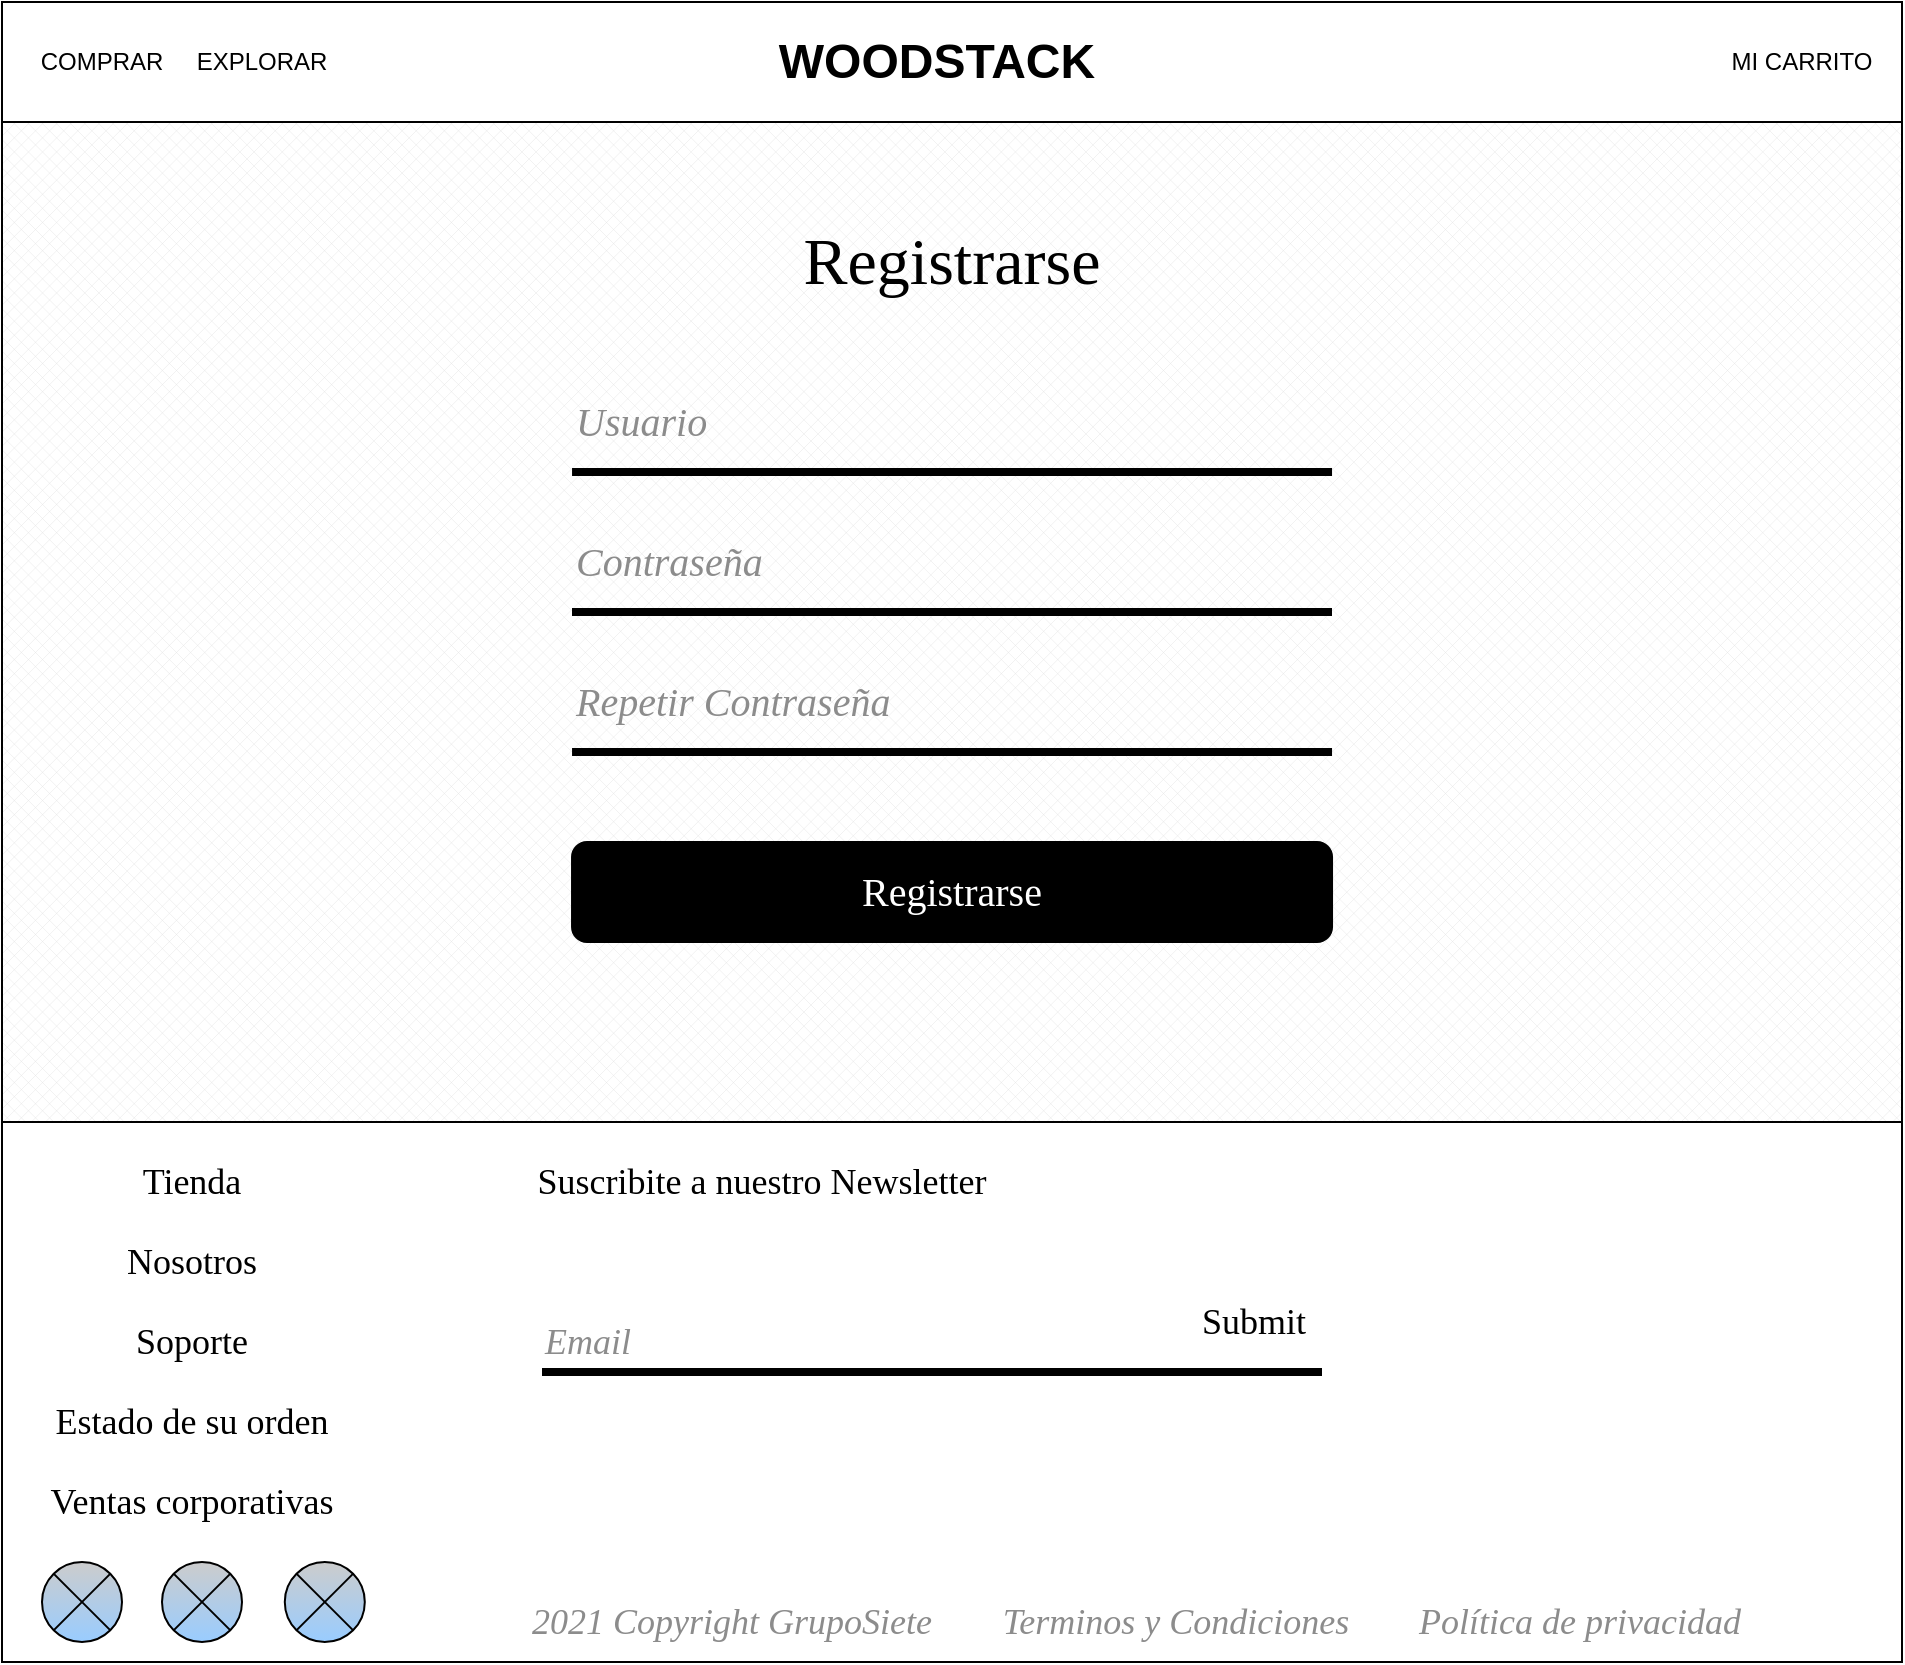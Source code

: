 <mxfile version="15.0.6" type="device"><diagram id="USe4JFsGSa7sNYRFQ6wo" name="Page-1"><mxGraphModel dx="2297" dy="672" grid="1" gridSize="10" guides="1" tooltips="1" connect="1" arrows="1" fold="1" page="1" pageScale="1" pageWidth="850" pageHeight="1100" math="0" shadow="0"><root><mxCell id="0"/><mxCell id="1" parent="0"/><mxCell id="Z_aT51mVQ_p7hwiLcuFR-1" value="" style="rounded=0;whiteSpace=wrap;html=1;" parent="1" vertex="1"><mxGeometry x="-100" width="950" height="60" as="geometry"/></mxCell><mxCell id="Z_aT51mVQ_p7hwiLcuFR-2" value="MI CARRITO&lt;br&gt;" style="text;html=1;strokeColor=none;fillColor=none;align=center;verticalAlign=middle;whiteSpace=wrap;rounded=0;" parent="1" vertex="1"><mxGeometry x="760" y="20" width="80" height="20" as="geometry"/></mxCell><mxCell id="Z_aT51mVQ_p7hwiLcuFR-3" value="&lt;h1&gt;WOODSTACK&lt;/h1&gt;" style="text;html=1;strokeColor=none;fillColor=none;align=center;verticalAlign=middle;whiteSpace=wrap;rounded=0;" parent="1" vertex="1"><mxGeometry x="280" y="15" width="175" height="30" as="geometry"/></mxCell><mxCell id="Z_aT51mVQ_p7hwiLcuFR-4" value="COMPRAR" style="text;html=1;strokeColor=none;fillColor=none;align=center;verticalAlign=middle;whiteSpace=wrap;rounded=0;" parent="1" vertex="1"><mxGeometry x="-90" y="20" width="80" height="20" as="geometry"/></mxCell><mxCell id="Z_aT51mVQ_p7hwiLcuFR-5" value="EXPLORAR" style="text;html=1;strokeColor=none;fillColor=none;align=center;verticalAlign=middle;whiteSpace=wrap;rounded=0;" parent="1" vertex="1"><mxGeometry x="-10" y="20" width="80" height="20" as="geometry"/></mxCell><mxCell id="Z_aT51mVQ_p7hwiLcuFR-12" value="" style="verticalLabelPosition=bottom;verticalAlign=top;html=1;shape=mxgraph.basic.patternFillRect;fillStyle=diagGrid;step=5;fillStrokeWidth=0.2;fillStrokeColor=#dddddd;" parent="1" vertex="1"><mxGeometry x="-100" y="60" width="950" height="500" as="geometry"/></mxCell><mxCell id="Z_aT51mVQ_p7hwiLcuFR-13" value="Registrarse" style="text;strokeColor=none;fillColor=none;html=1;fontSize=33;fontStyle=0;verticalAlign=middle;align=center;fontFamily=Lucida Console;whiteSpace=wrap;" parent="1" vertex="1"><mxGeometry x="185.02" y="110" width="380" height="40" as="geometry"/></mxCell><mxCell id="Z_aT51mVQ_p7hwiLcuFR-68" value="" style="rounded=0;whiteSpace=wrap;html=1;" parent="1" vertex="1"><mxGeometry x="-100" y="560" width="950" height="270" as="geometry"/></mxCell><mxCell id="Z_aT51mVQ_p7hwiLcuFR-69" value="Tienda" style="text;html=1;strokeColor=none;fillColor=none;align=center;verticalAlign=middle;whiteSpace=wrap;rounded=0;fontSize=18;fontFamily=Lucida Console;" parent="1" vertex="1"><mxGeometry x="-100" y="570" width="190" height="40" as="geometry"/></mxCell><mxCell id="Z_aT51mVQ_p7hwiLcuFR-70" value="Nosotros" style="text;html=1;strokeColor=none;fillColor=none;align=center;verticalAlign=middle;whiteSpace=wrap;rounded=0;fontSize=18;fontFamily=Lucida Console;" parent="1" vertex="1"><mxGeometry x="-100" y="610" width="190" height="40" as="geometry"/></mxCell><mxCell id="Z_aT51mVQ_p7hwiLcuFR-71" value="Soporte" style="text;html=1;strokeColor=none;fillColor=none;align=center;verticalAlign=middle;whiteSpace=wrap;rounded=0;fontSize=18;fontFamily=Lucida Console;" parent="1" vertex="1"><mxGeometry x="-100" y="650" width="190" height="40" as="geometry"/></mxCell><mxCell id="Z_aT51mVQ_p7hwiLcuFR-72" value="Estado de su orden" style="text;html=1;strokeColor=none;fillColor=none;align=center;verticalAlign=middle;whiteSpace=wrap;rounded=0;fontSize=18;fontFamily=Lucida Console;" parent="1" vertex="1"><mxGeometry x="-100" y="690" width="190" height="40" as="geometry"/></mxCell><mxCell id="Z_aT51mVQ_p7hwiLcuFR-73" value="Ventas corporativas" style="text;html=1;strokeColor=none;fillColor=none;align=center;verticalAlign=middle;whiteSpace=wrap;rounded=0;fontSize=18;fontFamily=Lucida Console;" parent="1" vertex="1"><mxGeometry x="-100" y="730" width="190" height="40" as="geometry"/></mxCell><mxCell id="Z_aT51mVQ_p7hwiLcuFR-74" value="" style="shape=sumEllipse;perimeter=ellipsePerimeter;whiteSpace=wrap;html=1;backgroundOutline=1;shadow=0;fontFamily=Lucida Console;fontSize=18;fontColor=#8A8A8A;fillColor=#CCCCCC;gradientColor=#99CCFF;align=left;" parent="1" vertex="1"><mxGeometry x="-80" y="780" width="40" height="40" as="geometry"/></mxCell><mxCell id="Z_aT51mVQ_p7hwiLcuFR-75" value="" style="shape=sumEllipse;perimeter=ellipsePerimeter;whiteSpace=wrap;html=1;backgroundOutline=1;shadow=0;fontFamily=Lucida Console;fontSize=18;fontColor=#8A8A8A;fillColor=#CCCCCC;gradientColor=#99CCFF;align=left;" parent="1" vertex="1"><mxGeometry x="-20" y="780" width="40" height="40" as="geometry"/></mxCell><mxCell id="Z_aT51mVQ_p7hwiLcuFR-76" value="" style="shape=sumEllipse;perimeter=ellipsePerimeter;whiteSpace=wrap;html=1;backgroundOutline=1;shadow=0;fontFamily=Lucida Console;fontSize=18;fontColor=#8A8A8A;fillColor=#CCCCCC;gradientColor=#99CCFF;align=left;" parent="1" vertex="1"><mxGeometry x="41.4" y="780" width="40" height="40" as="geometry"/></mxCell><mxCell id="Z_aT51mVQ_p7hwiLcuFR-77" value="Suscribite a nuestro Newsletter" style="text;html=1;strokeColor=none;fillColor=none;align=center;verticalAlign=middle;whiteSpace=wrap;rounded=0;fontSize=18;fontFamily=Lucida Console;" parent="1" vertex="1"><mxGeometry x="150" y="570" width="260" height="40" as="geometry"/></mxCell><mxCell id="Z_aT51mVQ_p7hwiLcuFR-79" value="" style="line;strokeWidth=4;html=1;perimeter=backbonePerimeter;points=[];outlineConnect=0;shadow=0;fontFamily=Lucida Console;fontSize=18;fontColor=#8A8A8A;fillColor=#CCCCCC;gradientColor=#99CCFF;align=left;" parent="1" vertex="1"><mxGeometry x="170" y="680" width="390" height="10" as="geometry"/></mxCell><mxCell id="Z_aT51mVQ_p7hwiLcuFR-81" value="Submit" style="text;html=1;strokeColor=none;fillColor=none;align=center;verticalAlign=middle;whiteSpace=wrap;rounded=0;fontSize=18;fontFamily=Lucida Console;" parent="1" vertex="1"><mxGeometry x="490.62" y="640" width="70" height="40" as="geometry"/></mxCell><mxCell id="Z_aT51mVQ_p7hwiLcuFR-82" value="&lt;i&gt;&lt;font color=&quot;#8c8c8c&quot;&gt;Email&lt;/font&gt;&lt;/i&gt;" style="text;html=1;strokeColor=none;fillColor=none;align=center;verticalAlign=middle;whiteSpace=wrap;rounded=0;fontSize=18;fontFamily=Lucida Console;" parent="1" vertex="1"><mxGeometry x="165" y="660" width="55.63" height="20" as="geometry"/></mxCell><mxCell id="Z_aT51mVQ_p7hwiLcuFR-86" value="&lt;i&gt;&lt;font color=&quot;#8c8c8c&quot;&gt;2021 Copyright GrupoSiete&lt;/font&gt;&lt;/i&gt;" style="text;html=1;strokeColor=none;fillColor=none;align=center;verticalAlign=middle;whiteSpace=wrap;rounded=0;fontSize=18;fontFamily=Lucida Console;" parent="1" vertex="1"><mxGeometry x="150" y="800" width="230" height="20" as="geometry"/></mxCell><mxCell id="Z_aT51mVQ_p7hwiLcuFR-87" value="&lt;i&gt;&lt;font color=&quot;#8c8c8c&quot;&gt;Terminos y Condiciones&lt;br&gt;&lt;/font&gt;&lt;/i&gt;" style="text;html=1;strokeColor=none;fillColor=none;align=center;verticalAlign=middle;whiteSpace=wrap;rounded=0;fontSize=18;fontFamily=Lucida Console;" parent="1" vertex="1"><mxGeometry x="392.18" y="800" width="190" height="20" as="geometry"/></mxCell><mxCell id="Z_aT51mVQ_p7hwiLcuFR-88" value="&lt;i&gt;&lt;font color=&quot;#8c8c8c&quot;&gt;Política de privacidad&lt;br&gt;&lt;/font&gt;&lt;/i&gt;" style="text;html=1;strokeColor=none;fillColor=none;align=center;verticalAlign=middle;whiteSpace=wrap;rounded=0;fontSize=18;fontFamily=Lucida Console;" parent="1" vertex="1"><mxGeometry x="594.37" y="800" width="190" height="20" as="geometry"/></mxCell><mxCell id="aFTJXHui62RTthgUuXH7-2" value="" style="line;strokeWidth=4;html=1;perimeter=backbonePerimeter;points=[];outlineConnect=0;shadow=0;fontFamily=Lucida Console;fontSize=18;fontColor=#8A8A8A;fillColor=#CCCCCC;gradientColor=#99CCFF;align=left;" vertex="1" parent="1"><mxGeometry x="185.02" y="230" width="380" height="10" as="geometry"/></mxCell><mxCell id="aFTJXHui62RTthgUuXH7-4" value="&lt;i&gt;&lt;font color=&quot;#8c8c8c&quot; style=&quot;font-size: 20px&quot;&gt;Usuario&lt;/font&gt;&lt;/i&gt;" style="text;html=1;strokeColor=none;fillColor=none;align=left;verticalAlign=middle;whiteSpace=wrap;rounded=0;fontSize=18;fontFamily=Lucida Console;" vertex="1" parent="1"><mxGeometry x="185.02" y="190" width="380" height="40" as="geometry"/></mxCell><mxCell id="aFTJXHui62RTthgUuXH7-5" value="" style="line;strokeWidth=4;html=1;perimeter=backbonePerimeter;points=[];outlineConnect=0;shadow=0;fontFamily=Lucida Console;fontSize=18;fontColor=#8A8A8A;fillColor=#CCCCCC;gradientColor=#99CCFF;align=left;" vertex="1" parent="1"><mxGeometry x="185" y="300" width="380" height="10" as="geometry"/></mxCell><mxCell id="aFTJXHui62RTthgUuXH7-6" value="&lt;i&gt;&lt;font color=&quot;#8c8c8c&quot; style=&quot;font-size: 20px&quot;&gt;Contraseña&lt;/font&gt;&lt;/i&gt;" style="text;html=1;strokeColor=none;fillColor=none;align=left;verticalAlign=middle;whiteSpace=wrap;rounded=0;fontSize=18;fontFamily=Lucida Console;" vertex="1" parent="1"><mxGeometry x="185" y="260" width="380" height="40" as="geometry"/></mxCell><mxCell id="aFTJXHui62RTthgUuXH7-8" value="" style="rounded=1;whiteSpace=wrap;html=1;fillColor=#000000;" vertex="1" parent="1"><mxGeometry x="185.02" y="420" width="380" height="50" as="geometry"/></mxCell><mxCell id="aFTJXHui62RTthgUuXH7-9" value="&lt;span&gt;&lt;font style=&quot;font-size: 20px&quot;&gt;Registrarse&lt;/font&gt;&lt;/span&gt;" style="text;html=1;strokeColor=none;fillColor=none;align=center;verticalAlign=middle;whiteSpace=wrap;rounded=0;fontSize=18;fontFamily=Lucida Console;fontColor=#FFFFFF;fontStyle=0" vertex="1" parent="1"><mxGeometry x="185.03" y="425" width="380" height="40" as="geometry"/></mxCell><mxCell id="aFTJXHui62RTthgUuXH7-18" value="" style="line;strokeWidth=4;html=1;perimeter=backbonePerimeter;points=[];outlineConnect=0;shadow=0;fontFamily=Lucida Console;fontSize=18;fontColor=#8A8A8A;fillColor=#CCCCCC;gradientColor=#99CCFF;align=left;" vertex="1" parent="1"><mxGeometry x="185.02" y="370" width="380" height="10" as="geometry"/></mxCell><mxCell id="aFTJXHui62RTthgUuXH7-19" value="&lt;i&gt;&lt;font color=&quot;#8c8c8c&quot; style=&quot;font-size: 20px&quot;&gt;Repetir Contraseña&lt;/font&gt;&lt;/i&gt;" style="text;html=1;strokeColor=none;fillColor=none;align=left;verticalAlign=middle;whiteSpace=wrap;rounded=0;fontSize=18;fontFamily=Lucida Console;" vertex="1" parent="1"><mxGeometry x="185.02" y="330" width="380" height="40" as="geometry"/></mxCell></root></mxGraphModel></diagram></mxfile>